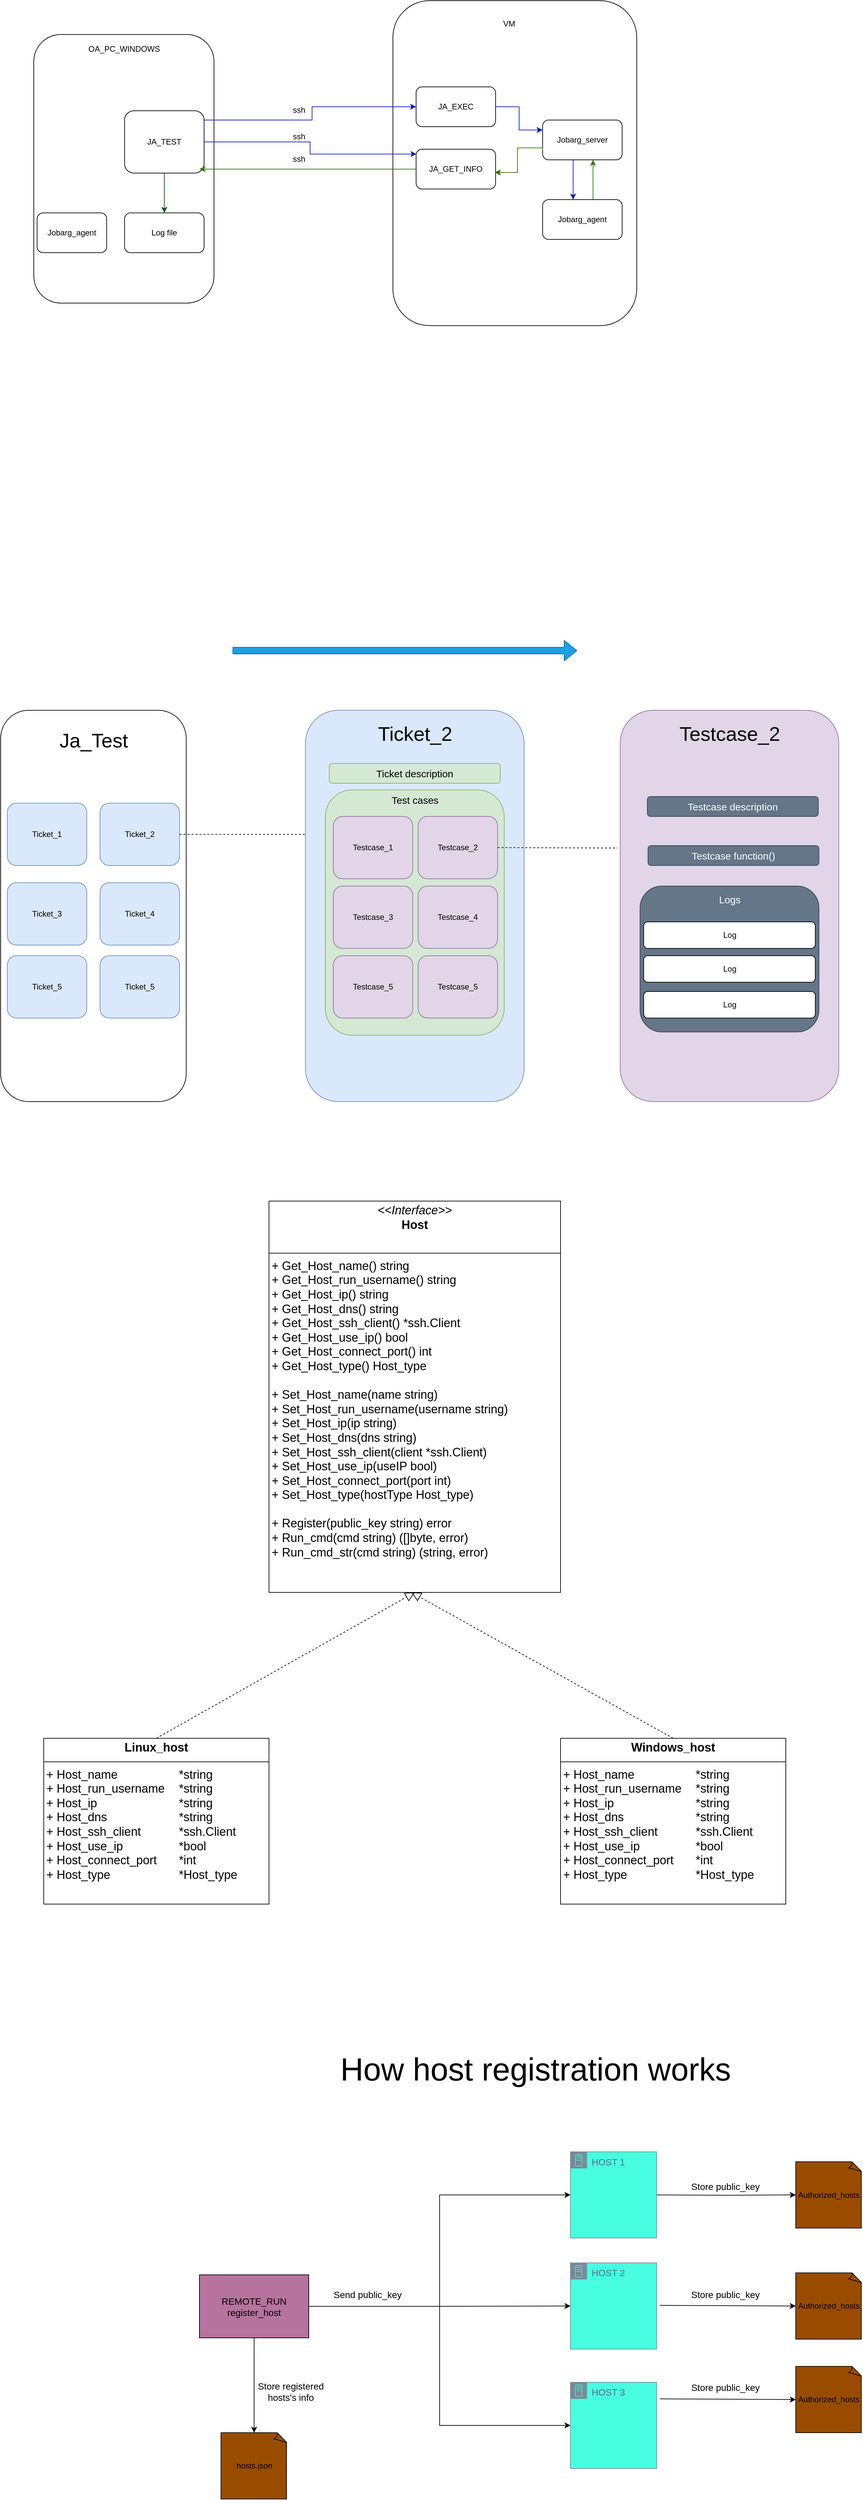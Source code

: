 <mxfile version="24.7.17">
  <diagram name="Page-1" id="TSFPr093VOYMbW9e3bXQ">
    <mxGraphModel dx="2524" dy="941" grid="1" gridSize="10" guides="1" tooltips="1" connect="1" arrows="1" fold="1" page="1" pageScale="1" pageWidth="850" pageHeight="1100" math="0" shadow="0">
      <root>
        <mxCell id="0" />
        <mxCell id="1" parent="0" />
        <mxCell id="kgA7yNPBa3Pwn43wHURS-11" value="&lt;div align=&quot;center&quot;&gt;&lt;br&gt;&lt;/div&gt;" style="rounded=1;whiteSpace=wrap;html=1;fillColor=#dae8fc;strokeColor=#6c8ebf;" parent="1" vertex="1">
          <mxGeometry x="300" y="1100" width="330" height="590" as="geometry" />
        </mxCell>
        <mxCell id="kgA7yNPBa3Pwn43wHURS-24" value="" style="rounded=1;whiteSpace=wrap;html=1;fillColor=#d5e8d4;strokeColor=#82b366;" parent="1" vertex="1">
          <mxGeometry x="330" y="1220" width="270" height="370" as="geometry" />
        </mxCell>
        <mxCell id="4NxBRebtptWnb1yivDOK-6" value="&lt;div align=&quot;center&quot;&gt;&lt;br&gt;&lt;/div&gt;" style="rounded=1;whiteSpace=wrap;html=1;" parent="1" vertex="1">
          <mxGeometry x="432" y="30" width="368" height="490" as="geometry" />
        </mxCell>
        <mxCell id="4NxBRebtptWnb1yivDOK-2" value="&lt;div align=&quot;center&quot;&gt;&lt;br&gt;&lt;/div&gt;" style="rounded=1;whiteSpace=wrap;html=1;" parent="1" vertex="1">
          <mxGeometry x="-110" y="81" width="272" height="405" as="geometry" />
        </mxCell>
        <mxCell id="4NxBRebtptWnb1yivDOK-23" style="edgeStyle=orthogonalEdgeStyle;rounded=0;orthogonalLoop=1;jettySize=auto;html=1;entryX=0;entryY=0.5;entryDx=0;entryDy=0;fillColor=#0050ef;strokeColor=#001DBC;" parent="1" edge="1">
          <mxGeometry relative="1" as="geometry">
            <mxPoint x="147.0" y="225" as="sourcePoint" />
            <mxPoint x="467" y="190" as="targetPoint" />
            <Array as="points">
              <mxPoint x="147" y="210" />
              <mxPoint x="310" y="210" />
              <mxPoint x="310" y="190" />
            </Array>
          </mxGeometry>
        </mxCell>
        <mxCell id="gv77yBCQL1L4U5kqONd3-13" style="edgeStyle=orthogonalEdgeStyle;rounded=0;orthogonalLoop=1;jettySize=auto;html=1;entryX=0.5;entryY=0;entryDx=0;entryDy=0;fillColor=#008a00;strokeColor=#005700;" parent="1" source="4NxBRebtptWnb1yivDOK-1" target="gv77yBCQL1L4U5kqONd3-6" edge="1">
          <mxGeometry relative="1" as="geometry" />
        </mxCell>
        <mxCell id="4NxBRebtptWnb1yivDOK-1" value="JA_TEST" style="rounded=1;whiteSpace=wrap;html=1;" parent="1" vertex="1">
          <mxGeometry x="27" y="196" width="120" height="94" as="geometry" />
        </mxCell>
        <mxCell id="4NxBRebtptWnb1yivDOK-5" value="OA_PC_WINDOWS" style="text;html=1;align=center;verticalAlign=middle;resizable=0;points=[];autosize=1;strokeColor=none;fillColor=none;" parent="1" vertex="1">
          <mxGeometry x="-39" y="88" width="130" height="30" as="geometry" />
        </mxCell>
        <mxCell id="4NxBRebtptWnb1yivDOK-7" value="&lt;div&gt;VM&lt;/div&gt;" style="text;html=1;align=center;verticalAlign=middle;resizable=0;points=[];autosize=1;strokeColor=none;fillColor=none;" parent="1" vertex="1">
          <mxGeometry x="587" y="50" width="40" height="30" as="geometry" />
        </mxCell>
        <mxCell id="gv77yBCQL1L4U5kqONd3-4" style="edgeStyle=orthogonalEdgeStyle;rounded=0;orthogonalLoop=1;jettySize=auto;html=1;fillColor=#0050ef;strokeColor=#001DBC;" parent="1" edge="1">
          <mxGeometry relative="1" as="geometry">
            <mxPoint x="704" y="270" as="sourcePoint" />
            <mxPoint x="704" y="330" as="targetPoint" />
          </mxGeometry>
        </mxCell>
        <mxCell id="4NxBRebtptWnb1yivDOK-9" value="Jobarg_server" style="rounded=1;whiteSpace=wrap;html=1;" parent="1" vertex="1">
          <mxGeometry x="658" y="210" width="120" height="60" as="geometry" />
        </mxCell>
        <mxCell id="4NxBRebtptWnb1yivDOK-12" value="ssh" style="text;html=1;align=center;verticalAlign=middle;resizable=0;points=[];autosize=1;strokeColor=none;fillColor=none;" parent="1" vertex="1">
          <mxGeometry x="270" y="180" width="40" height="30" as="geometry" />
        </mxCell>
        <mxCell id="4NxBRebtptWnb1yivDOK-19" style="edgeStyle=orthogonalEdgeStyle;rounded=0;orthogonalLoop=1;jettySize=auto;html=1;entryX=0;entryY=0.25;entryDx=0;entryDy=0;fillColor=#0050ef;strokeColor=#001DBC;" parent="1" source="4NxBRebtptWnb1yivDOK-13" target="4NxBRebtptWnb1yivDOK-9" edge="1">
          <mxGeometry relative="1" as="geometry" />
        </mxCell>
        <mxCell id="4NxBRebtptWnb1yivDOK-13" value="JA_EXEC" style="rounded=1;whiteSpace=wrap;html=1;" parent="1" vertex="1">
          <mxGeometry x="467" y="160" width="120" height="60" as="geometry" />
        </mxCell>
        <mxCell id="4NxBRebtptWnb1yivDOK-14" value="&lt;div&gt;JA_GET_INFO&lt;/div&gt;" style="rounded=1;whiteSpace=wrap;html=1;" parent="1" vertex="1">
          <mxGeometry x="467" y="254" width="120" height="60" as="geometry" />
        </mxCell>
        <mxCell id="4NxBRebtptWnb1yivDOK-20" style="edgeStyle=orthogonalEdgeStyle;rounded=0;orthogonalLoop=1;jettySize=auto;html=1;entryX=0.99;entryY=0.4;entryDx=0;entryDy=0;entryPerimeter=0;fillColor=#60a917;strokeColor=#2D7600;exitX=0;exitY=0.75;exitDx=0;exitDy=0;" parent="1" source="4NxBRebtptWnb1yivDOK-9" edge="1">
          <mxGeometry relative="1" as="geometry">
            <mxPoint x="650" y="252" as="sourcePoint" />
            <mxPoint x="585.8" y="289.0" as="targetPoint" />
            <Array as="points">
              <mxPoint x="658" y="252" />
              <mxPoint x="620" y="252" />
              <mxPoint x="620" y="289" />
            </Array>
          </mxGeometry>
        </mxCell>
        <mxCell id="gv77yBCQL1L4U5kqONd3-5" style="edgeStyle=orthogonalEdgeStyle;rounded=0;orthogonalLoop=1;jettySize=auto;html=1;fillColor=#60a917;strokeColor=#2D7600;" parent="1" edge="1">
          <mxGeometry relative="1" as="geometry">
            <mxPoint x="734" y="330" as="sourcePoint" />
            <mxPoint x="734" y="270" as="targetPoint" />
          </mxGeometry>
        </mxCell>
        <mxCell id="gv77yBCQL1L4U5kqONd3-1" value="Jobarg_agent" style="rounded=1;whiteSpace=wrap;html=1;" parent="1" vertex="1">
          <mxGeometry x="658" y="330" width="120" height="60" as="geometry" />
        </mxCell>
        <mxCell id="gv77yBCQL1L4U5kqONd3-3" style="edgeStyle=orthogonalEdgeStyle;rounded=0;orthogonalLoop=1;jettySize=auto;html=1;exitX=0.5;exitY=1;exitDx=0;exitDy=0;" parent="1" source="4NxBRebtptWnb1yivDOK-9" target="4NxBRebtptWnb1yivDOK-9" edge="1">
          <mxGeometry relative="1" as="geometry" />
        </mxCell>
        <mxCell id="gv77yBCQL1L4U5kqONd3-6" value="Log file" style="rounded=1;whiteSpace=wrap;html=1;" parent="1" vertex="1">
          <mxGeometry x="27" y="350" width="120" height="60" as="geometry" />
        </mxCell>
        <mxCell id="gv77yBCQL1L4U5kqONd3-9" value="ssh" style="text;html=1;align=center;verticalAlign=middle;resizable=0;points=[];autosize=1;strokeColor=none;fillColor=none;" parent="1" vertex="1">
          <mxGeometry x="270" y="220" width="40" height="30" as="geometry" />
        </mxCell>
        <mxCell id="gv77yBCQL1L4U5kqONd3-10" style="edgeStyle=orthogonalEdgeStyle;rounded=0;orthogonalLoop=1;jettySize=auto;html=1;entryX=0.942;entryY=0.936;entryDx=0;entryDy=0;entryPerimeter=0;fillColor=#60a917;strokeColor=#2D7600;" parent="1" source="4NxBRebtptWnb1yivDOK-14" target="4NxBRebtptWnb1yivDOK-1" edge="1">
          <mxGeometry relative="1" as="geometry" />
        </mxCell>
        <mxCell id="gv77yBCQL1L4U5kqONd3-11" value="ssh" style="text;html=1;align=center;verticalAlign=middle;resizable=0;points=[];autosize=1;strokeColor=none;fillColor=none;" parent="1" vertex="1">
          <mxGeometry x="270" y="254" width="40" height="30" as="geometry" />
        </mxCell>
        <mxCell id="gv77yBCQL1L4U5kqONd3-12" style="edgeStyle=orthogonalEdgeStyle;rounded=0;orthogonalLoop=1;jettySize=auto;html=1;entryX=0.005;entryY=0.12;entryDx=0;entryDy=0;entryPerimeter=0;fillColor=#0050ef;strokeColor=#001DBC;" parent="1" source="4NxBRebtptWnb1yivDOK-1" target="4NxBRebtptWnb1yivDOK-14" edge="1">
          <mxGeometry relative="1" as="geometry" />
        </mxCell>
        <mxCell id="kgA7yNPBa3Pwn43wHURS-1" value="&lt;div align=&quot;center&quot;&gt;&lt;br&gt;&lt;/div&gt;" style="rounded=1;whiteSpace=wrap;html=1;" parent="1" vertex="1">
          <mxGeometry x="-160" y="1100" width="280" height="590" as="geometry" />
        </mxCell>
        <mxCell id="kgA7yNPBa3Pwn43wHURS-2" value="&lt;font style=&quot;font-size: 30px;&quot;&gt;Ja_Test&lt;/font&gt;" style="text;html=1;align=center;verticalAlign=middle;resizable=0;points=[];autosize=1;strokeColor=none;fillColor=none;" parent="1" vertex="1">
          <mxGeometry x="-85" y="1120" width="130" height="50" as="geometry" />
        </mxCell>
        <mxCell id="kgA7yNPBa3Pwn43wHURS-4" value="Ticket_1" style="rounded=1;whiteSpace=wrap;html=1;fillColor=#dae8fc;strokeColor=#6c8ebf;" parent="1" vertex="1">
          <mxGeometry x="-150" y="1240" width="120" height="94" as="geometry" />
        </mxCell>
        <mxCell id="kgA7yNPBa3Pwn43wHURS-5" value="Ticket_2" style="rounded=1;whiteSpace=wrap;html=1;fillColor=#dae8fc;strokeColor=#6c8ebf;" parent="1" vertex="1">
          <mxGeometry x="-10" y="1240" width="120" height="94" as="geometry" />
        </mxCell>
        <mxCell id="kgA7yNPBa3Pwn43wHURS-6" value="Ticket_4" style="rounded=1;whiteSpace=wrap;html=1;fillColor=#dae8fc;strokeColor=#6c8ebf;" parent="1" vertex="1">
          <mxGeometry x="-10" y="1360" width="120" height="94" as="geometry" />
        </mxCell>
        <mxCell id="kgA7yNPBa3Pwn43wHURS-8" value="Ticket_5" style="rounded=1;whiteSpace=wrap;html=1;fillColor=#dae8fc;strokeColor=#6c8ebf;" parent="1" vertex="1">
          <mxGeometry x="-150" y="1470" width="120" height="94" as="geometry" />
        </mxCell>
        <mxCell id="kgA7yNPBa3Pwn43wHURS-9" value="Ticket_5" style="rounded=1;whiteSpace=wrap;html=1;fillColor=#dae8fc;strokeColor=#6c8ebf;" parent="1" vertex="1">
          <mxGeometry x="-10" y="1470" width="120" height="94" as="geometry" />
        </mxCell>
        <mxCell id="kgA7yNPBa3Pwn43wHURS-10" value="Ticket_3" style="rounded=1;whiteSpace=wrap;html=1;fillColor=#dae8fc;strokeColor=#6c8ebf;" parent="1" vertex="1">
          <mxGeometry x="-150" y="1360" width="120" height="94" as="geometry" />
        </mxCell>
        <mxCell id="kgA7yNPBa3Pwn43wHURS-13" value="" style="endArrow=none;html=1;rounded=0;exitX=1;exitY=0.5;exitDx=0;exitDy=0;dashed=1;" parent="1" source="kgA7yNPBa3Pwn43wHURS-5" edge="1">
          <mxGeometry width="50" height="50" relative="1" as="geometry">
            <mxPoint x="140" y="1342.33" as="sourcePoint" />
            <mxPoint x="300" y="1287" as="targetPoint" />
          </mxGeometry>
        </mxCell>
        <mxCell id="kgA7yNPBa3Pwn43wHURS-14" value="&lt;span style=&quot;font-size: 30px;&quot;&gt;Ticket_2&lt;/span&gt;" style="text;html=1;align=center;verticalAlign=middle;resizable=0;points=[];autosize=1;strokeColor=none;fillColor=none;" parent="1" vertex="1">
          <mxGeometry x="395" y="1110" width="140" height="50" as="geometry" />
        </mxCell>
        <mxCell id="kgA7yNPBa3Pwn43wHURS-15" value="Testcase_1" style="rounded=1;whiteSpace=wrap;html=1;fillColor=#e1d5e7;strokeColor=#9673a6;" parent="1" vertex="1">
          <mxGeometry x="342" y="1260" width="120" height="94" as="geometry" />
        </mxCell>
        <mxCell id="kgA7yNPBa3Pwn43wHURS-16" value="Testcase_2" style="rounded=1;whiteSpace=wrap;html=1;fillColor=#e1d5e7;strokeColor=#9673a6;" parent="1" vertex="1">
          <mxGeometry x="470" y="1260" width="120" height="94" as="geometry" />
        </mxCell>
        <mxCell id="kgA7yNPBa3Pwn43wHURS-17" value="Testcase_4" style="rounded=1;whiteSpace=wrap;html=1;fillColor=#e1d5e7;strokeColor=#9673a6;" parent="1" vertex="1">
          <mxGeometry x="470" y="1365" width="120" height="94" as="geometry" />
        </mxCell>
        <mxCell id="kgA7yNPBa3Pwn43wHURS-18" value="Testcase_5" style="rounded=1;whiteSpace=wrap;html=1;fillColor=#e1d5e7;strokeColor=#9673a6;" parent="1" vertex="1">
          <mxGeometry x="342" y="1470" width="120" height="94" as="geometry" />
        </mxCell>
        <mxCell id="kgA7yNPBa3Pwn43wHURS-19" value="Testcase_5" style="rounded=1;whiteSpace=wrap;html=1;fillColor=#e1d5e7;strokeColor=#9673a6;" parent="1" vertex="1">
          <mxGeometry x="470" y="1470" width="120" height="94" as="geometry" />
        </mxCell>
        <mxCell id="kgA7yNPBa3Pwn43wHURS-20" value="Testcase_3" style="rounded=1;whiteSpace=wrap;html=1;fillColor=#e1d5e7;strokeColor=#9673a6;" parent="1" vertex="1">
          <mxGeometry x="342" y="1365" width="120" height="94" as="geometry" />
        </mxCell>
        <mxCell id="kgA7yNPBa3Pwn43wHURS-23" value="&lt;span style=&quot;font-size: 15px; text-wrap: nowrap;&quot;&gt;Ticket description&lt;/span&gt;" style="rounded=1;whiteSpace=wrap;html=1;fillColor=#d5e8d4;strokeColor=#82b366;" parent="1" vertex="1">
          <mxGeometry x="336" y="1180" width="258" height="30" as="geometry" />
        </mxCell>
        <mxCell id="kgA7yNPBa3Pwn43wHURS-25" value="&lt;span style=&quot;font-size: 15px;&quot;&gt;Test cases&lt;/span&gt;" style="text;html=1;align=center;verticalAlign=middle;resizable=0;points=[];autosize=1;strokeColor=none;fillColor=none;" parent="1" vertex="1">
          <mxGeometry x="420" y="1220" width="90" height="30" as="geometry" />
        </mxCell>
        <mxCell id="kgA7yNPBa3Pwn43wHURS-27" value="&lt;div align=&quot;center&quot;&gt;&lt;br&gt;&lt;/div&gt;" style="rounded=1;whiteSpace=wrap;html=1;fillColor=#e1d5e7;strokeColor=#9673a6;" parent="1" vertex="1">
          <mxGeometry x="775" y="1100" width="330" height="590" as="geometry" />
        </mxCell>
        <mxCell id="kgA7yNPBa3Pwn43wHURS-28" value="" style="rounded=1;whiteSpace=wrap;html=1;fillColor=#647687;strokeColor=#314354;fontColor=#ffffff;" parent="1" vertex="1">
          <mxGeometry x="805" y="1365" width="270" height="220" as="geometry" />
        </mxCell>
        <mxCell id="kgA7yNPBa3Pwn43wHURS-29" value="&lt;span style=&quot;font-size: 30px;&quot;&gt;Testcase_2&lt;/span&gt;" style="text;html=1;align=center;verticalAlign=middle;resizable=0;points=[];autosize=1;strokeColor=none;fillColor=none;" parent="1" vertex="1">
          <mxGeometry x="850" y="1110" width="180" height="50" as="geometry" />
        </mxCell>
        <mxCell id="kgA7yNPBa3Pwn43wHURS-33" value="Log" style="rounded=1;whiteSpace=wrap;html=1;" parent="1" vertex="1">
          <mxGeometry x="810.5" y="1470" width="259" height="40" as="geometry" />
        </mxCell>
        <mxCell id="kgA7yNPBa3Pwn43wHURS-36" value="&lt;span style=&quot;font-size: 15px; text-wrap: nowrap;&quot;&gt;Testcase description&lt;/span&gt;" style="rounded=1;whiteSpace=wrap;html=1;fillColor=#647687;strokeColor=#314354;fontColor=#ffffff;" parent="1" vertex="1">
          <mxGeometry x="816" y="1230" width="258" height="30" as="geometry" />
        </mxCell>
        <mxCell id="kgA7yNPBa3Pwn43wHURS-37" value="&lt;span style=&quot;font-size: 15px;&quot;&gt;&lt;font color=&quot;#ffffff&quot;&gt;Logs&lt;/font&gt;&lt;/span&gt;" style="text;html=1;align=center;verticalAlign=middle;resizable=0;points=[];autosize=1;" parent="1" vertex="1">
          <mxGeometry x="910" y="1370" width="60" height="30" as="geometry" />
        </mxCell>
        <mxCell id="kgA7yNPBa3Pwn43wHURS-38" value="" style="endArrow=none;html=1;rounded=0;exitX=1;exitY=0.5;exitDx=0;exitDy=0;dashed=1;entryX=-0.012;entryY=0.352;entryDx=0;entryDy=0;entryPerimeter=0;" parent="1" source="kgA7yNPBa3Pwn43wHURS-16" target="kgA7yNPBa3Pwn43wHURS-27" edge="1">
          <mxGeometry width="50" height="50" relative="1" as="geometry">
            <mxPoint x="580" y="1070" as="sourcePoint" />
            <mxPoint x="770" y="1070" as="targetPoint" />
          </mxGeometry>
        </mxCell>
        <mxCell id="kgA7yNPBa3Pwn43wHURS-39" value="Log" style="rounded=1;whiteSpace=wrap;html=1;" parent="1" vertex="1">
          <mxGeometry x="810.5" y="1419" width="259" height="40" as="geometry" />
        </mxCell>
        <mxCell id="kgA7yNPBa3Pwn43wHURS-40" value="Log" style="rounded=1;whiteSpace=wrap;html=1;" parent="1" vertex="1">
          <mxGeometry x="810.5" y="1524" width="259" height="40" as="geometry" />
        </mxCell>
        <mxCell id="kgA7yNPBa3Pwn43wHURS-43" value="&lt;span style=&quot;font-size: 15px; text-wrap: nowrap;&quot;&gt;Testcase function()&lt;/span&gt;" style="rounded=1;whiteSpace=wrap;html=1;fillColor=#647687;strokeColor=#314354;fontColor=#ffffff;" parent="1" vertex="1">
          <mxGeometry x="817" y="1304" width="258" height="30" as="geometry" />
        </mxCell>
        <mxCell id="kgA7yNPBa3Pwn43wHURS-44" value="" style="shape=flexArrow;endArrow=classic;html=1;rounded=0;fillColor=#1ba1e2;strokeColor=#006EAF;" parent="1" edge="1">
          <mxGeometry width="50" height="50" relative="1" as="geometry">
            <mxPoint x="190" y="1010" as="sourcePoint" />
            <mxPoint x="710" y="1010" as="targetPoint" />
          </mxGeometry>
        </mxCell>
        <mxCell id="EFfEMhPxB99IKdlydbC8-1" value="Jobarg_agent" style="rounded=1;whiteSpace=wrap;html=1;" parent="1" vertex="1">
          <mxGeometry x="-105" y="350" width="105" height="60" as="geometry" />
        </mxCell>
        <mxCell id="6So394KROS4OtmH6vHug-2" value="&lt;p style=&quot;margin: 4px 0px 0px; text-align: center; font-size: 18px;&quot;&gt;&lt;font style=&quot;font-size: 18px;&quot;&gt;&lt;i style=&quot;&quot;&gt;&amp;lt;&amp;lt;Interface&amp;gt;&amp;gt;&lt;/i&gt;&lt;br&gt;&lt;b&gt;Host&lt;/b&gt;&lt;/font&gt;&lt;/p&gt;&lt;p style=&quot;margin: 0px 0px 0px 4px; font-size: 18px;&quot;&gt;&lt;font style=&quot;font-size: 18px;&quot;&gt;&lt;br&gt;&lt;/font&gt;&lt;/p&gt;&lt;hr size=&quot;1&quot; style=&quot;border-style: solid; font-size: 18px;&quot;&gt;&lt;p style=&quot;margin: 0px 0px 0px 4px; font-size: 18px;&quot;&gt;&lt;span style=&quot;background-color: initial;&quot;&gt;+ Get_Host_name() string&lt;/span&gt;&lt;/p&gt;&lt;p style=&quot;margin: 0px 0px 0px 4px; font-size: 18px;&quot;&gt;&lt;font style=&quot;font-size: 18px;&quot;&gt;+ Get_Host_run_username() string&lt;/font&gt;&lt;/p&gt;&lt;p style=&quot;margin: 0px 0px 0px 4px; font-size: 18px;&quot;&gt;&lt;font style=&quot;font-size: 18px;&quot;&gt;+ Get_Host_ip() string&lt;/font&gt;&lt;/p&gt;&lt;p style=&quot;margin: 0px 0px 0px 4px; font-size: 18px;&quot;&gt;&lt;font style=&quot;font-size: 18px;&quot;&gt;+ Get_Host_dns() string&lt;/font&gt;&lt;/p&gt;&lt;p style=&quot;margin: 0px 0px 0px 4px; font-size: 18px;&quot;&gt;&lt;font style=&quot;font-size: 18px;&quot;&gt;+ Get_Host_ssh_client() *ssh.Client&lt;/font&gt;&lt;/p&gt;&lt;p style=&quot;margin: 0px 0px 0px 4px; font-size: 18px;&quot;&gt;&lt;font style=&quot;font-size: 18px;&quot;&gt;+ Get_Host_use_ip() bool&lt;/font&gt;&lt;/p&gt;&lt;p style=&quot;margin: 0px 0px 0px 4px; font-size: 18px;&quot;&gt;&lt;font style=&quot;font-size: 18px;&quot;&gt;+ Get_Host_connect_port() int&lt;/font&gt;&lt;/p&gt;&lt;p style=&quot;margin: 0px 0px 0px 4px; font-size: 18px;&quot;&gt;&lt;font style=&quot;font-size: 18px;&quot;&gt;+ Get_Host_type() Host_type&lt;/font&gt;&lt;/p&gt;&lt;p style=&quot;margin: 0px 0px 0px 4px; font-size: 18px;&quot;&gt;&lt;br&gt;&lt;/p&gt;&lt;p style=&quot;margin: 0px 0px 0px 4px; font-size: 18px;&quot;&gt;&lt;font style=&quot;font-size: 18px;&quot;&gt;+ Set_Host_name(name string)&lt;/font&gt;&lt;/p&gt;&lt;p style=&quot;margin: 0px 0px 0px 4px; font-size: 18px;&quot;&gt;&lt;font style=&quot;font-size: 18px;&quot;&gt;+ Set_Host_run_username(username string)&lt;/font&gt;&lt;/p&gt;&lt;p style=&quot;margin: 0px 0px 0px 4px; font-size: 18px;&quot;&gt;&lt;font style=&quot;font-size: 18px;&quot;&gt;+ Set_Host_ip(ip string)&lt;/font&gt;&lt;/p&gt;&lt;p style=&quot;margin: 0px 0px 0px 4px; font-size: 18px;&quot;&gt;&lt;font style=&quot;font-size: 18px;&quot;&gt;+ Set_Host_dns(dns string)&lt;/font&gt;&lt;/p&gt;&lt;p style=&quot;margin: 0px 0px 0px 4px; font-size: 18px;&quot;&gt;&lt;font style=&quot;font-size: 18px;&quot;&gt;+ Set_Host_ssh_client(client *ssh.Client)&lt;/font&gt;&lt;/p&gt;&lt;p style=&quot;margin: 0px 0px 0px 4px; font-size: 18px;&quot;&gt;&lt;font style=&quot;font-size: 18px;&quot;&gt;+ Set_Host_use_ip(useIP bool)&lt;/font&gt;&lt;/p&gt;&lt;p style=&quot;margin: 0px 0px 0px 4px; font-size: 18px;&quot;&gt;&lt;font style=&quot;font-size: 18px;&quot;&gt;+ Set_Host_connect_port(port int)&lt;/font&gt;&lt;/p&gt;&lt;p style=&quot;margin: 0px 0px 0px 4px; font-size: 18px;&quot;&gt;&lt;font style=&quot;font-size: 18px;&quot;&gt;+ Set_Host_type(hostType Host_type)&lt;/font&gt;&lt;/p&gt;&lt;p style=&quot;margin: 0px 0px 0px 4px; font-size: 18px;&quot;&gt;&lt;br&gt;&lt;/p&gt;&lt;p style=&quot;margin: 0px 0px 0px 4px; font-size: 18px;&quot;&gt;&lt;font style=&quot;font-size: 18px;&quot;&gt;+ Register(public_key string) error&amp;nbsp; &amp;nbsp; &amp;nbsp; &amp;nbsp;&lt;/font&gt;&lt;/p&gt;&lt;p style=&quot;margin: 0px 0px 0px 4px; font-size: 18px;&quot;&gt;&lt;font style=&quot;font-size: 18px;&quot;&gt;+ Run_cmd(cmd string) ([]byte, error)&amp;nbsp; &amp;nbsp; &amp;nbsp;&lt;/font&gt;&lt;/p&gt;&lt;p style=&quot;margin: 0px 0px 0px 4px; font-size: 18px;&quot;&gt;&lt;font style=&quot;font-size: 18px;&quot;&gt;+ Run_cmd_str(cmd string) (string, error)&lt;/font&gt;&lt;/p&gt;" style="verticalAlign=top;align=left;overflow=fill;html=1;whiteSpace=wrap;" vertex="1" parent="1">
          <mxGeometry x="245" y="1840" width="440" height="590" as="geometry" />
        </mxCell>
        <mxCell id="6So394KROS4OtmH6vHug-4" value="&lt;p style=&quot;margin: 4px 0px 0px; text-align: center; font-size: 18px;&quot;&gt;&lt;b&gt;Linux_host&lt;/b&gt;&lt;/p&gt;&lt;hr size=&quot;1&quot; style=&quot;border-style: solid; font-size: 18px;&quot;&gt;&lt;p style=&quot;margin: 0px 0px 0px 4px;&quot;&gt;&lt;span style=&quot;font-size: 18px;&quot;&gt;+ Host_name&amp;nbsp; &amp;nbsp; &amp;nbsp; &amp;nbsp; &amp;nbsp;&lt;span style=&quot;white-space:pre&quot;&gt;&#x9;&lt;span style=&quot;white-space: pre;&quot;&gt;&#x9;&lt;/span&gt;&lt;/span&gt;*string&lt;/span&gt;&lt;/p&gt;&lt;p style=&quot;margin: 0px 0px 0px 4px;&quot;&gt;&lt;span style=&quot;font-size: 18px;&quot;&gt;+ Host_run_username &lt;span style=&quot;white-space:pre&quot;&gt;&#x9;&lt;/span&gt;*string&amp;nbsp; &amp;nbsp; &amp;nbsp;&lt;/span&gt;&lt;/p&gt;&lt;p style=&quot;margin: 0px 0px 0px 4px;&quot;&gt;&lt;span style=&quot;font-size: 18px;&quot;&gt;+ Host_ip &lt;span style=&quot;white-space:pre&quot;&gt;&#x9;&lt;/span&gt;&amp;nbsp; &lt;span style=&quot;white-space:pre&quot;&gt;&#x9;&#x9;&lt;/span&gt;*string&lt;/span&gt;&lt;/p&gt;&lt;p style=&quot;margin: 0px 0px 0px 4px;&quot;&gt;&lt;span style=&quot;font-size: 18px;&quot;&gt;+ Host_dns&amp;nbsp; &amp;nbsp; &amp;nbsp; &amp;nbsp; &amp;nbsp; &lt;span style=&quot;white-space:pre&quot;&gt;&#x9;&lt;span style=&quot;white-space: pre;&quot;&gt;&#x9;&lt;/span&gt;&lt;/span&gt;*string&amp;nbsp; &amp;nbsp; &amp;nbsp;&lt;/span&gt;&lt;/p&gt;&lt;p style=&quot;margin: 0px 0px 0px 4px;&quot;&gt;&lt;span style=&quot;font-size: 18px;&quot;&gt;+ Host_ssh_client&amp;nbsp; &amp;nbsp;&lt;span style=&quot;white-space:pre&quot;&gt;&#x9;&lt;/span&gt;*ssh.Client&lt;/span&gt;&lt;/p&gt;&lt;p style=&quot;margin: 0px 0px 0px 4px;&quot;&gt;&lt;span style=&quot;font-size: 18px;&quot;&gt;+ Host_use_ip&amp;nbsp; &amp;nbsp; &amp;nbsp; &amp;nbsp;&lt;span style=&quot;white-space:pre&quot;&gt;&#x9;&lt;span style=&quot;white-space: pre;&quot;&gt;&#x9;&lt;/span&gt;&lt;/span&gt;*bool&lt;/span&gt;&lt;/p&gt;&lt;p style=&quot;margin: 0px 0px 0px 4px;&quot;&gt;&lt;span style=&quot;font-size: 18px;&quot;&gt;+ Host_connect_port &lt;span style=&quot;white-space:pre&quot;&gt;&#x9;&lt;/span&gt;*int&amp;nbsp; &amp;nbsp; &amp;nbsp; &amp;nbsp;&amp;nbsp;&lt;/span&gt;&lt;/p&gt;&lt;p style=&quot;margin: 0px 0px 0px 4px;&quot;&gt;&lt;span style=&quot;font-size: 18px;&quot;&gt;&lt;span style=&quot;background-color: initial;&quot;&gt;+ Host_type&amp;nbsp; &amp;nbsp; &amp;nbsp; &amp;nbsp; &amp;nbsp;&lt;/span&gt;&lt;span style=&quot;background-color: initial; white-space: pre;&quot;&gt;&#x9;&lt;span style=&quot;white-space: pre;&quot;&gt;&#x9;&lt;/span&gt;&lt;/span&gt;&lt;span style=&quot;background-color: initial;&quot;&gt;*Host_type&amp;nbsp;&lt;/span&gt;&lt;/span&gt;&lt;span style=&quot;font-size: 18px; background-color: initial;&quot;&gt;&amp;nbsp;&lt;/span&gt;&lt;/p&gt;&lt;p style=&quot;margin: 0px 0px 0px 4px; font-size: 18px;&quot;&gt;&lt;br&gt;&lt;/p&gt;" style="verticalAlign=top;align=left;overflow=fill;html=1;whiteSpace=wrap;" vertex="1" parent="1">
          <mxGeometry x="-95" y="2650" width="340" height="250" as="geometry" />
        </mxCell>
        <mxCell id="6So394KROS4OtmH6vHug-5" value="&lt;p style=&quot;margin: 4px 0px 0px; text-align: center; font-size: 18px;&quot;&gt;&lt;b&gt;Windows_host&lt;/b&gt;&lt;/p&gt;&lt;hr size=&quot;1&quot; style=&quot;border-style: solid; font-size: 18px;&quot;&gt;&lt;p style=&quot;margin: 0px 0px 0px 4px;&quot;&gt;&lt;span style=&quot;font-size: 18px;&quot;&gt;+ Host_name&amp;nbsp; &amp;nbsp; &amp;nbsp; &amp;nbsp; &amp;nbsp;&lt;span style=&quot;white-space:pre&quot;&gt;&#x9;&lt;span style=&quot;white-space: pre;&quot;&gt;&#x9;&lt;/span&gt;&lt;/span&gt;*string&lt;/span&gt;&lt;/p&gt;&lt;p style=&quot;margin: 0px 0px 0px 4px;&quot;&gt;&lt;span style=&quot;font-size: 18px;&quot;&gt;+ Host_run_username &lt;span style=&quot;white-space:pre&quot;&gt;&#x9;&lt;/span&gt;*string&amp;nbsp; &amp;nbsp; &amp;nbsp;&lt;/span&gt;&lt;/p&gt;&lt;p style=&quot;margin: 0px 0px 0px 4px;&quot;&gt;&lt;span style=&quot;font-size: 18px;&quot;&gt;+ Host_ip &lt;span style=&quot;white-space:pre&quot;&gt;&#x9;&lt;/span&gt;&amp;nbsp; &lt;span style=&quot;white-space:pre&quot;&gt;&#x9;&#x9;&lt;/span&gt;*string&lt;/span&gt;&lt;/p&gt;&lt;p style=&quot;margin: 0px 0px 0px 4px;&quot;&gt;&lt;span style=&quot;font-size: 18px;&quot;&gt;+ Host_dns&amp;nbsp; &amp;nbsp; &amp;nbsp; &amp;nbsp; &amp;nbsp; &lt;span style=&quot;white-space:pre&quot;&gt;&#x9;&lt;span style=&quot;white-space: pre;&quot;&gt;&#x9;&lt;/span&gt;&lt;/span&gt;*string&amp;nbsp; &amp;nbsp; &amp;nbsp;&lt;/span&gt;&lt;/p&gt;&lt;p style=&quot;margin: 0px 0px 0px 4px;&quot;&gt;&lt;span style=&quot;font-size: 18px;&quot;&gt;+ Host_ssh_client&amp;nbsp; &amp;nbsp;&lt;span style=&quot;white-space:pre&quot;&gt;&#x9;&lt;/span&gt;*ssh.Client&lt;/span&gt;&lt;/p&gt;&lt;p style=&quot;margin: 0px 0px 0px 4px;&quot;&gt;&lt;span style=&quot;font-size: 18px;&quot;&gt;+ Host_use_ip&amp;nbsp; &amp;nbsp; &amp;nbsp; &amp;nbsp;&lt;span style=&quot;white-space:pre&quot;&gt;&#x9;&lt;span style=&quot;white-space: pre;&quot;&gt;&#x9;&lt;/span&gt;&lt;/span&gt;*bool&lt;/span&gt;&lt;/p&gt;&lt;p style=&quot;margin: 0px 0px 0px 4px;&quot;&gt;&lt;span style=&quot;font-size: 18px;&quot;&gt;+ Host_connect_port &lt;span style=&quot;white-space:pre&quot;&gt;&#x9;&lt;/span&gt;*int&amp;nbsp; &amp;nbsp; &amp;nbsp; &amp;nbsp;&amp;nbsp;&lt;/span&gt;&lt;/p&gt;&lt;p style=&quot;margin: 0px 0px 0px 4px;&quot;&gt;&lt;span style=&quot;font-size: 18px;&quot;&gt;&lt;span style=&quot;background-color: initial;&quot;&gt;+ Host_type&amp;nbsp; &amp;nbsp; &amp;nbsp; &amp;nbsp; &amp;nbsp;&lt;/span&gt;&lt;span style=&quot;background-color: initial; white-space: pre;&quot;&gt;&#x9;&lt;span style=&quot;white-space: pre;&quot;&gt;&#x9;&lt;/span&gt;&lt;/span&gt;&lt;span style=&quot;background-color: initial;&quot;&gt;*Host_type&amp;nbsp;&lt;/span&gt;&lt;/span&gt;&lt;span style=&quot;font-size: 18px; background-color: initial;&quot;&gt;&amp;nbsp;&lt;/span&gt;&lt;/p&gt;&lt;p style=&quot;margin: 0px 0px 0px 4px; font-size: 18px;&quot;&gt;&lt;br&gt;&lt;/p&gt;" style="verticalAlign=top;align=left;overflow=fill;html=1;whiteSpace=wrap;" vertex="1" parent="1">
          <mxGeometry x="685" y="2650" width="340" height="250" as="geometry" />
        </mxCell>
        <mxCell id="6So394KROS4OtmH6vHug-7" value="" style="endArrow=block;dashed=1;endFill=0;endSize=12;html=1;rounded=0;exitX=0.5;exitY=0;exitDx=0;exitDy=0;entryX=0.5;entryY=1;entryDx=0;entryDy=0;" edge="1" parent="1" source="6So394KROS4OtmH6vHug-4" target="6So394KROS4OtmH6vHug-2">
          <mxGeometry width="160" relative="1" as="geometry">
            <mxPoint x="290" y="2740" as="sourcePoint" />
            <mxPoint x="450" y="2740" as="targetPoint" />
          </mxGeometry>
        </mxCell>
        <mxCell id="6So394KROS4OtmH6vHug-8" value="" style="endArrow=block;dashed=1;endFill=0;endSize=12;html=1;rounded=0;exitX=0.5;exitY=0;exitDx=0;exitDy=0;" edge="1" parent="1" source="6So394KROS4OtmH6vHug-5">
          <mxGeometry width="160" relative="1" as="geometry">
            <mxPoint x="260" y="2700" as="sourcePoint" />
            <mxPoint x="460" y="2430" as="targetPoint" />
          </mxGeometry>
        </mxCell>
        <mxCell id="6So394KROS4OtmH6vHug-9" value="&lt;font style=&quot;font-size: 48px;&quot;&gt;How host registration works&lt;/font&gt;&lt;div&gt;&lt;br&gt;&lt;/div&gt;" style="text;html=1;align=center;verticalAlign=middle;whiteSpace=wrap;rounded=0;" vertex="1" parent="1">
          <mxGeometry x="305" y="3121" width="685" height="70" as="geometry" />
        </mxCell>
        <mxCell id="6So394KROS4OtmH6vHug-33" style="edgeStyle=orthogonalEdgeStyle;rounded=0;orthogonalLoop=1;jettySize=auto;html=1;" edge="1" parent="1" source="6So394KROS4OtmH6vHug-10" target="6So394KROS4OtmH6vHug-32">
          <mxGeometry relative="1" as="geometry" />
        </mxCell>
        <mxCell id="6So394KROS4OtmH6vHug-38" style="edgeStyle=orthogonalEdgeStyle;rounded=0;orthogonalLoop=1;jettySize=auto;html=1;entryX=0;entryY=0.5;entryDx=0;entryDy=0;" edge="1" parent="1" source="6So394KROS4OtmH6vHug-10" target="6So394KROS4OtmH6vHug-36">
          <mxGeometry relative="1" as="geometry" />
        </mxCell>
        <mxCell id="6So394KROS4OtmH6vHug-39" style="edgeStyle=orthogonalEdgeStyle;rounded=0;orthogonalLoop=1;jettySize=auto;html=1;entryX=0;entryY=0.5;entryDx=0;entryDy=0;" edge="1" parent="1" source="6So394KROS4OtmH6vHug-10" target="6So394KROS4OtmH6vHug-35">
          <mxGeometry relative="1" as="geometry" />
        </mxCell>
        <mxCell id="6So394KROS4OtmH6vHug-40" style="edgeStyle=orthogonalEdgeStyle;rounded=0;orthogonalLoop=1;jettySize=auto;html=1;entryX=0;entryY=0.5;entryDx=0;entryDy=0;" edge="1" parent="1" source="6So394KROS4OtmH6vHug-10" target="6So394KROS4OtmH6vHug-37">
          <mxGeometry relative="1" as="geometry" />
        </mxCell>
        <mxCell id="6So394KROS4OtmH6vHug-10" value="&lt;font style=&quot;font-size: 14px;&quot;&gt;REMOTE_RUN register_host&lt;/font&gt;" style="rounded=0;whiteSpace=wrap;html=1;fillColor=#B5739D;" vertex="1" parent="1">
          <mxGeometry x="140" y="3459" width="165" height="95" as="geometry" />
        </mxCell>
        <mxCell id="6So394KROS4OtmH6vHug-14" value="Authorized_hosts" style="whiteSpace=wrap;html=1;shape=mxgraph.basic.document;fillColor=#994C00;" vertex="1" parent="1">
          <mxGeometry x="1040" y="3288.5" width="100" height="100" as="geometry" />
        </mxCell>
        <mxCell id="6So394KROS4OtmH6vHug-22" style="edgeStyle=orthogonalEdgeStyle;rounded=0;orthogonalLoop=1;jettySize=auto;html=1;" edge="1" parent="1" target="6So394KROS4OtmH6vHug-19">
          <mxGeometry relative="1" as="geometry">
            <mxPoint x="835" y="3646" as="sourcePoint" />
          </mxGeometry>
        </mxCell>
        <mxCell id="6So394KROS4OtmH6vHug-18" value="Authorized_hosts" style="whiteSpace=wrap;html=1;shape=mxgraph.basic.document;fillColor=#994C00;" vertex="1" parent="1">
          <mxGeometry x="1040" y="3456" width="100" height="100" as="geometry" />
        </mxCell>
        <mxCell id="6So394KROS4OtmH6vHug-19" value="Authorized_hosts" style="whiteSpace=wrap;html=1;shape=mxgraph.basic.document;fillColor=#994C00;" vertex="1" parent="1">
          <mxGeometry x="1040" y="3597" width="100" height="100" as="geometry" />
        </mxCell>
        <mxCell id="6So394KROS4OtmH6vHug-20" style="edgeStyle=orthogonalEdgeStyle;rounded=0;orthogonalLoop=1;jettySize=auto;html=1;entryX=0;entryY=0.5;entryDx=0;entryDy=0;entryPerimeter=0;" edge="1" parent="1" target="6So394KROS4OtmH6vHug-14">
          <mxGeometry relative="1" as="geometry">
            <mxPoint x="830" y="3338.5" as="sourcePoint" />
          </mxGeometry>
        </mxCell>
        <mxCell id="6So394KROS4OtmH6vHug-21" style="edgeStyle=orthogonalEdgeStyle;rounded=0;orthogonalLoop=1;jettySize=auto;html=1;entryX=0;entryY=0.5;entryDx=0;entryDy=0;entryPerimeter=0;" edge="1" parent="1" target="6So394KROS4OtmH6vHug-18">
          <mxGeometry relative="1" as="geometry">
            <mxPoint x="835" y="3505.0" as="sourcePoint" />
          </mxGeometry>
        </mxCell>
        <mxCell id="6So394KROS4OtmH6vHug-26" value="&lt;font style=&quot;font-size: 14px;&quot;&gt;Send public_key&lt;/font&gt;" style="text;html=1;align=center;verticalAlign=middle;whiteSpace=wrap;rounded=0;" vertex="1" parent="1">
          <mxGeometry x="330" y="3451" width="128" height="75" as="geometry" />
        </mxCell>
        <mxCell id="6So394KROS4OtmH6vHug-28" value="&lt;font style=&quot;font-size: 14px;&quot;&gt;Store public_key&lt;/font&gt;" style="text;html=1;align=center;verticalAlign=middle;whiteSpace=wrap;rounded=0;" vertex="1" parent="1">
          <mxGeometry x="870" y="3288.5" width="128" height="75" as="geometry" />
        </mxCell>
        <mxCell id="6So394KROS4OtmH6vHug-29" value="&lt;font style=&quot;font-size: 14px;&quot;&gt;Store public_key&lt;/font&gt;" style="text;html=1;align=center;verticalAlign=middle;whiteSpace=wrap;rounded=0;" vertex="1" parent="1">
          <mxGeometry x="870" y="3451" width="128" height="75" as="geometry" />
        </mxCell>
        <mxCell id="6So394KROS4OtmH6vHug-31" value="&lt;font style=&quot;font-size: 14px;&quot;&gt;Store public_key&lt;/font&gt;" style="text;html=1;align=center;verticalAlign=middle;whiteSpace=wrap;rounded=0;" vertex="1" parent="1">
          <mxGeometry x="870" y="3591" width="128" height="75" as="geometry" />
        </mxCell>
        <mxCell id="6So394KROS4OtmH6vHug-32" value="hosts.json" style="whiteSpace=wrap;html=1;shape=mxgraph.basic.document;fillColor=#994C00;" vertex="1" parent="1">
          <mxGeometry x="172.5" y="3697" width="100" height="100" as="geometry" />
        </mxCell>
        <mxCell id="6So394KROS4OtmH6vHug-34" value="&lt;span style=&quot;font-size: 14px;&quot;&gt;Store registered hosts&#39;s info&lt;/span&gt;" style="text;html=1;align=center;verticalAlign=middle;whiteSpace=wrap;rounded=0;" vertex="1" parent="1">
          <mxGeometry x="214" y="3597" width="128" height="75" as="geometry" />
        </mxCell>
        <mxCell id="6So394KROS4OtmH6vHug-35" value="&lt;font style=&quot;font-size: 14px;&quot;&gt;HOST 1&lt;/font&gt;" style="points=[[0,0],[0.25,0],[0.5,0],[0.75,0],[1,0],[1,0.25],[1,0.5],[1,0.75],[1,1],[0.75,1],[0.5,1],[0.25,1],[0,1],[0,0.75],[0,0.5],[0,0.25]];outlineConnect=0;gradientColor=none;html=1;whiteSpace=wrap;fontSize=12;fontStyle=0;container=1;pointerEvents=0;collapsible=0;recursiveResize=0;shape=mxgraph.aws4.group;grIcon=mxgraph.aws4.group_on_premise;strokeColor=#7D8998;fillColor=#47FFE0;verticalAlign=top;align=left;spacingLeft=30;fontColor=#5A6C86;dashed=0;" vertex="1" parent="1">
          <mxGeometry x="700" y="3273.5" width="130" height="130" as="geometry" />
        </mxCell>
        <mxCell id="6So394KROS4OtmH6vHug-36" value="&lt;font style=&quot;font-size: 14px;&quot;&gt;HOST 2&lt;/font&gt;" style="points=[[0,0],[0.25,0],[0.5,0],[0.75,0],[1,0],[1,0.25],[1,0.5],[1,0.75],[1,1],[0.75,1],[0.5,1],[0.25,1],[0,1],[0,0.75],[0,0.5],[0,0.25]];outlineConnect=0;gradientColor=none;html=1;whiteSpace=wrap;fontSize=12;fontStyle=0;container=1;pointerEvents=0;collapsible=0;recursiveResize=0;shape=mxgraph.aws4.group;grIcon=mxgraph.aws4.group_on_premise;strokeColor=#7D8998;fillColor=#47FFE0;verticalAlign=top;align=left;spacingLeft=30;fontColor=#5A6C86;dashed=0;" vertex="1" parent="1">
          <mxGeometry x="700" y="3441" width="130" height="130" as="geometry" />
        </mxCell>
        <mxCell id="6So394KROS4OtmH6vHug-37" value="&lt;font style=&quot;font-size: 14px;&quot;&gt;HOST 3&lt;/font&gt;" style="points=[[0,0],[0.25,0],[0.5,0],[0.75,0],[1,0],[1,0.25],[1,0.5],[1,0.75],[1,1],[0.75,1],[0.5,1],[0.25,1],[0,1],[0,0.75],[0,0.5],[0,0.25]];outlineConnect=0;gradientColor=none;html=1;whiteSpace=wrap;fontSize=12;fontStyle=0;container=1;pointerEvents=0;collapsible=0;recursiveResize=0;shape=mxgraph.aws4.group;grIcon=mxgraph.aws4.group_on_premise;strokeColor=#7D8998;fillColor=#47FFE0;verticalAlign=top;align=left;spacingLeft=30;fontColor=#5A6C86;dashed=0;" vertex="1" parent="1">
          <mxGeometry x="700" y="3621" width="130" height="130" as="geometry" />
        </mxCell>
      </root>
    </mxGraphModel>
  </diagram>
</mxfile>
